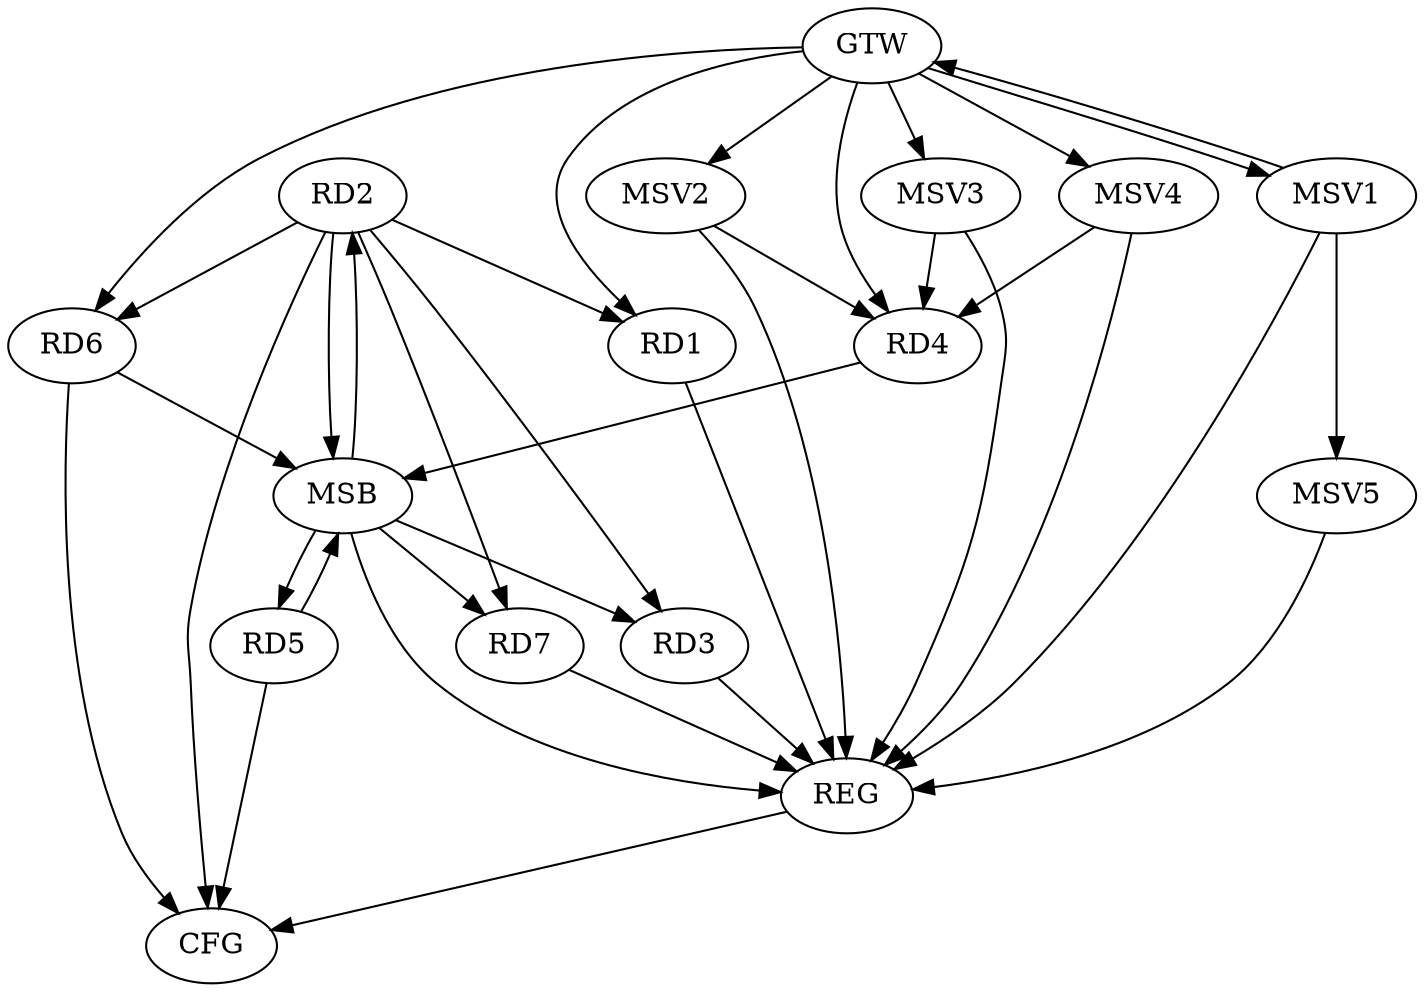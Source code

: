 strict digraph G {
  RD1 [ label="RD1" ];
  RD2 [ label="RD2" ];
  RD3 [ label="RD3" ];
  RD4 [ label="RD4" ];
  RD5 [ label="RD5" ];
  RD6 [ label="RD6" ];
  RD7 [ label="RD7" ];
  GTW [ label="GTW" ];
  REG [ label="REG" ];
  MSB [ label="MSB" ];
  CFG [ label="CFG" ];
  MSV1 [ label="MSV1" ];
  MSV2 [ label="MSV2" ];
  MSV3 [ label="MSV3" ];
  MSV4 [ label="MSV4" ];
  MSV5 [ label="MSV5" ];
  GTW -> RD1;
  GTW -> RD4;
  GTW -> RD6;
  RD1 -> REG;
  RD3 -> REG;
  RD7 -> REG;
  RD2 -> MSB;
  MSB -> RD3;
  MSB -> RD5;
  MSB -> REG;
  RD4 -> MSB;
  MSB -> RD2;
  RD5 -> MSB;
  MSB -> RD7;
  RD6 -> MSB;
  RD6 -> CFG;
  RD5 -> CFG;
  RD2 -> CFG;
  REG -> CFG;
  RD2 -> RD3;
  RD2 -> RD1;
  RD2 -> RD7;
  RD2 -> RD6;
  MSV1 -> GTW;
  GTW -> MSV1;
  MSV1 -> REG;
  MSV2 -> RD4;
  GTW -> MSV2;
  MSV2 -> REG;
  MSV3 -> RD4;
  GTW -> MSV3;
  MSV3 -> REG;
  MSV4 -> RD4;
  GTW -> MSV4;
  MSV4 -> REG;
  MSV1 -> MSV5;
  MSV5 -> REG;
}

